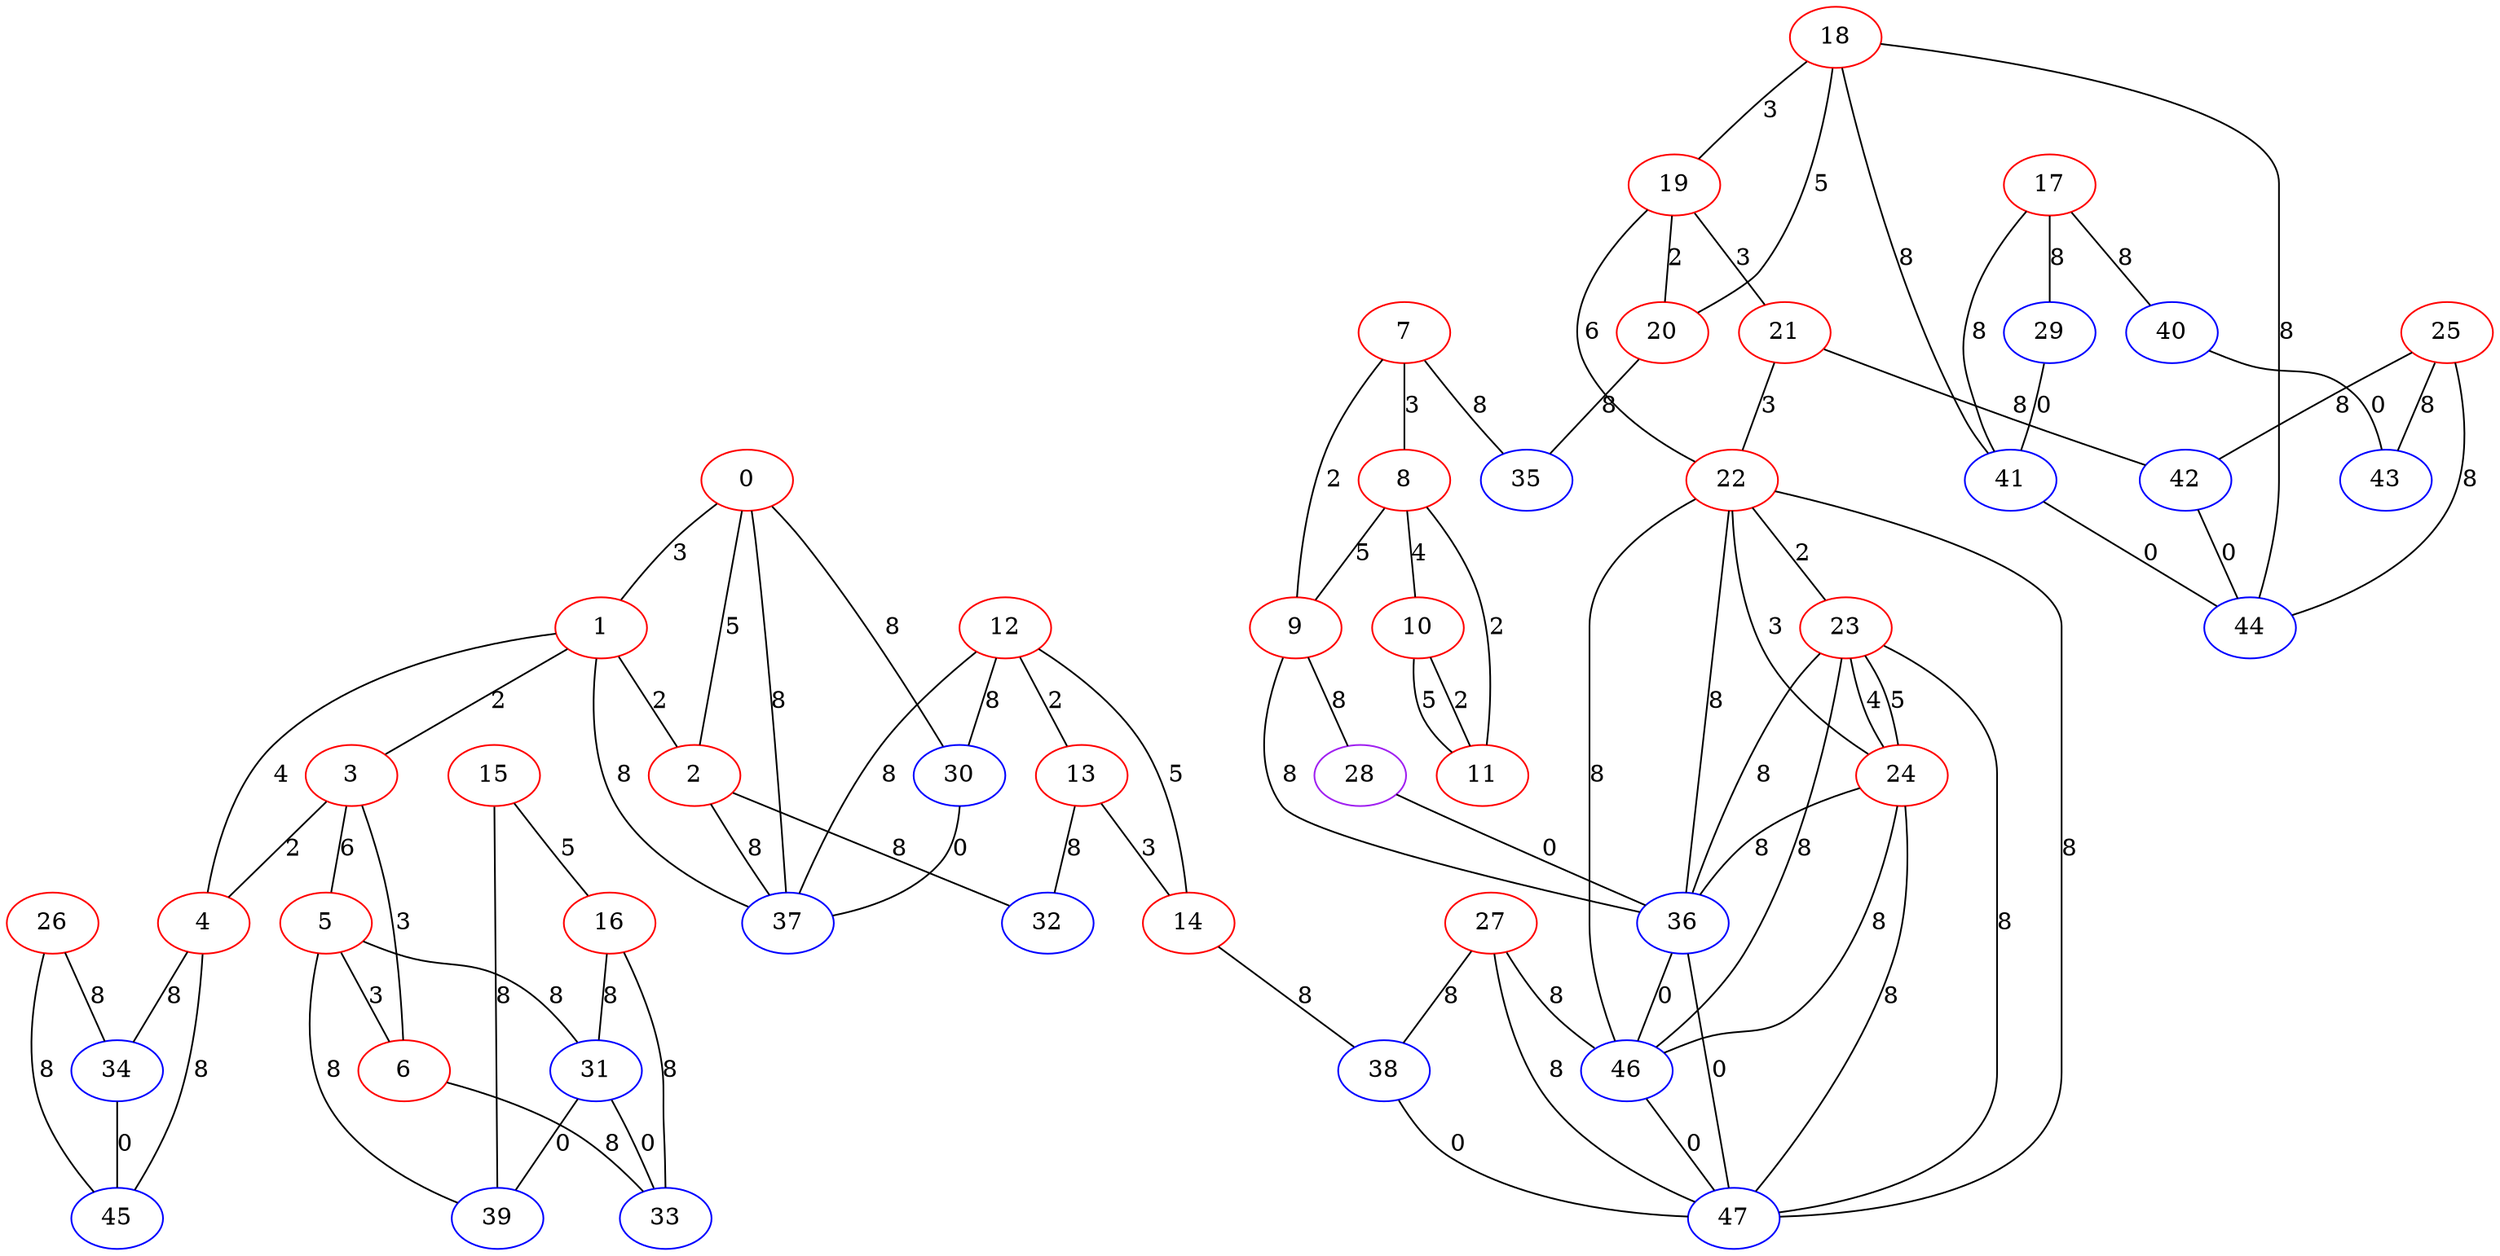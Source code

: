 graph "" {
0 [color=red, weight=1];
1 [color=red, weight=1];
2 [color=red, weight=1];
3 [color=red, weight=1];
4 [color=red, weight=1];
5 [color=red, weight=1];
6 [color=red, weight=1];
7 [color=red, weight=1];
8 [color=red, weight=1];
9 [color=red, weight=1];
10 [color=red, weight=1];
11 [color=red, weight=1];
12 [color=red, weight=1];
13 [color=red, weight=1];
14 [color=red, weight=1];
15 [color=red, weight=1];
16 [color=red, weight=1];
17 [color=red, weight=1];
18 [color=red, weight=1];
19 [color=red, weight=1];
20 [color=red, weight=1];
21 [color=red, weight=1];
22 [color=red, weight=1];
23 [color=red, weight=1];
24 [color=red, weight=1];
25 [color=red, weight=1];
26 [color=red, weight=1];
27 [color=red, weight=1];
28 [color=purple, weight=4];
29 [color=blue, weight=3];
30 [color=blue, weight=3];
31 [color=blue, weight=3];
32 [color=blue, weight=3];
33 [color=blue, weight=3];
34 [color=blue, weight=3];
35 [color=blue, weight=3];
36 [color=blue, weight=3];
37 [color=blue, weight=3];
38 [color=blue, weight=3];
39 [color=blue, weight=3];
40 [color=blue, weight=3];
41 [color=blue, weight=3];
42 [color=blue, weight=3];
43 [color=blue, weight=3];
44 [color=blue, weight=3];
45 [color=blue, weight=3];
46 [color=blue, weight=3];
47 [color=blue, weight=3];
0 -- 1  [key=0, label=3];
0 -- 2  [key=0, label=5];
0 -- 37  [key=0, label=8];
0 -- 30  [key=0, label=8];
1 -- 2  [key=0, label=2];
1 -- 3  [key=0, label=2];
1 -- 4  [key=0, label=4];
1 -- 37  [key=0, label=8];
2 -- 37  [key=0, label=8];
2 -- 32  [key=0, label=8];
3 -- 4  [key=0, label=2];
3 -- 5  [key=0, label=6];
3 -- 6  [key=0, label=3];
4 -- 34  [key=0, label=8];
4 -- 45  [key=0, label=8];
5 -- 39  [key=0, label=8];
5 -- 6  [key=0, label=3];
5 -- 31  [key=0, label=8];
6 -- 33  [key=0, label=8];
7 -- 8  [key=0, label=3];
7 -- 9  [key=0, label=2];
7 -- 35  [key=0, label=8];
8 -- 9  [key=0, label=5];
8 -- 10  [key=0, label=4];
8 -- 11  [key=0, label=2];
9 -- 36  [key=0, label=8];
9 -- 28  [key=0, label=8];
10 -- 11  [key=0, label=2];
10 -- 11  [key=1, label=5];
12 -- 30  [key=0, label=8];
12 -- 13  [key=0, label=2];
12 -- 14  [key=0, label=5];
12 -- 37  [key=0, label=8];
13 -- 32  [key=0, label=8];
13 -- 14  [key=0, label=3];
14 -- 38  [key=0, label=8];
15 -- 16  [key=0, label=5];
15 -- 39  [key=0, label=8];
16 -- 33  [key=0, label=8];
16 -- 31  [key=0, label=8];
17 -- 40  [key=0, label=8];
17 -- 41  [key=0, label=8];
17 -- 29  [key=0, label=8];
18 -- 41  [key=0, label=8];
18 -- 19  [key=0, label=3];
18 -- 20  [key=0, label=5];
18 -- 44  [key=0, label=8];
19 -- 20  [key=0, label=2];
19 -- 21  [key=0, label=3];
19 -- 22  [key=0, label=6];
20 -- 35  [key=0, label=8];
21 -- 42  [key=0, label=8];
21 -- 22  [key=0, label=3];
22 -- 36  [key=0, label=8];
22 -- 46  [key=0, label=8];
22 -- 47  [key=0, label=8];
22 -- 23  [key=0, label=2];
22 -- 24  [key=0, label=3];
23 -- 24  [key=0, label=4];
23 -- 24  [key=1, label=5];
23 -- 36  [key=0, label=8];
23 -- 46  [key=0, label=8];
23 -- 47  [key=0, label=8];
24 -- 47  [key=0, label=8];
24 -- 36  [key=0, label=8];
24 -- 46  [key=0, label=8];
25 -- 42  [key=0, label=8];
25 -- 43  [key=0, label=8];
25 -- 44  [key=0, label=8];
26 -- 34  [key=0, label=8];
26 -- 45  [key=0, label=8];
27 -- 38  [key=0, label=8];
27 -- 46  [key=0, label=8];
27 -- 47  [key=0, label=8];
28 -- 36  [key=0, label=0];
29 -- 41  [key=0, label=0];
30 -- 37  [key=0, label=0];
31 -- 33  [key=0, label=0];
31 -- 39  [key=0, label=0];
34 -- 45  [key=0, label=0];
36 -- 46  [key=0, label=0];
36 -- 47  [key=0, label=0];
38 -- 47  [key=0, label=0];
40 -- 43  [key=0, label=0];
41 -- 44  [key=0, label=0];
42 -- 44  [key=0, label=0];
46 -- 47  [key=0, label=0];
}
